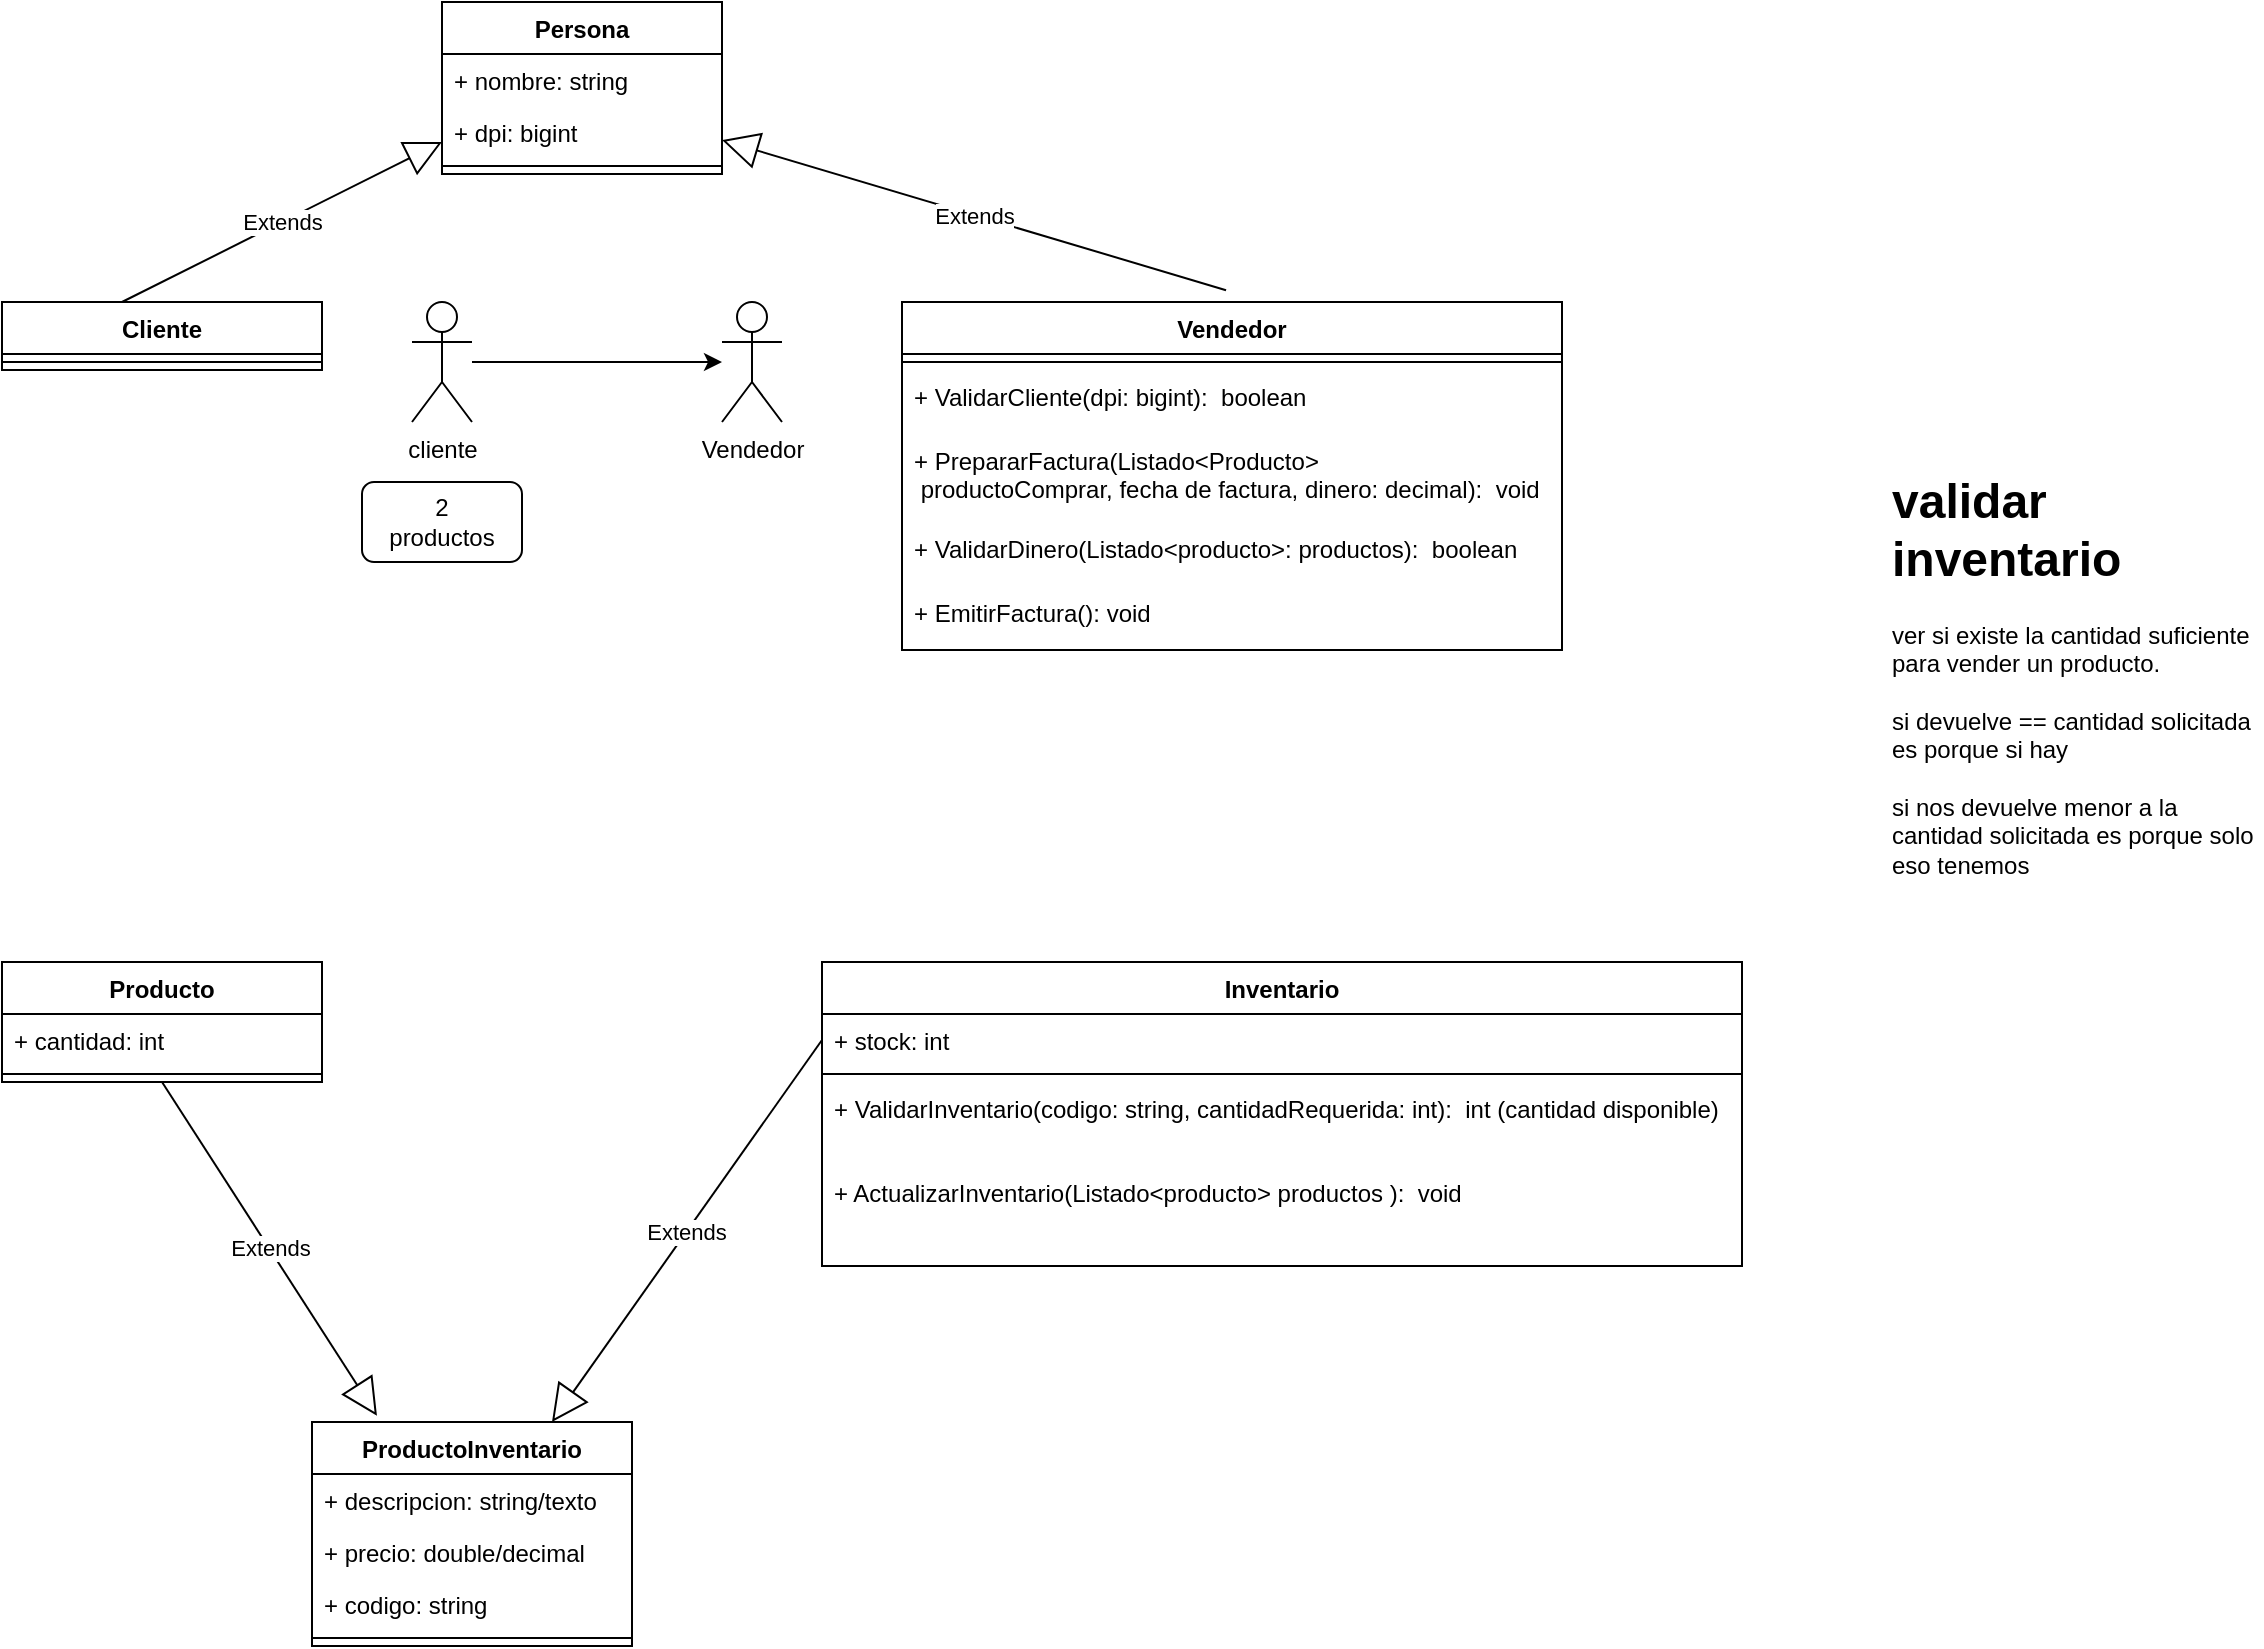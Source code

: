 <mxfile>
    <diagram id="OhZfSO2YT-sUNTKWJ8Mm" name="Page-1">
        <mxGraphModel dx="1155" dy="1749" grid="1" gridSize="10" guides="1" tooltips="1" connect="1" arrows="1" fold="1" page="1" pageScale="1" pageWidth="850" pageHeight="1100" math="0" shadow="0">
            <root>
                <mxCell id="0"/>
                <mxCell id="1" parent="0"/>
                <mxCell id="9" value="Cliente" style="swimlane;fontStyle=1;align=center;verticalAlign=top;childLayout=stackLayout;horizontal=1;startSize=26;horizontalStack=0;resizeParent=1;resizeParentMax=0;resizeLast=0;collapsible=1;marginBottom=0;" vertex="1" parent="1">
                    <mxGeometry x="190" y="70" width="160" height="34" as="geometry"/>
                </mxCell>
                <mxCell id="11" value="" style="line;strokeWidth=1;fillColor=none;align=left;verticalAlign=middle;spacingTop=-1;spacingLeft=3;spacingRight=3;rotatable=0;labelPosition=right;points=[];portConstraint=eastwest;strokeColor=inherit;" vertex="1" parent="9">
                    <mxGeometry y="26" width="160" height="8" as="geometry"/>
                </mxCell>
                <mxCell id="15" value="Vendedor" style="swimlane;fontStyle=1;align=center;verticalAlign=top;childLayout=stackLayout;horizontal=1;startSize=26;horizontalStack=0;resizeParent=1;resizeParentMax=0;resizeLast=0;collapsible=1;marginBottom=0;" vertex="1" parent="1">
                    <mxGeometry x="640" y="70" width="330" height="174" as="geometry"/>
                </mxCell>
                <mxCell id="18" value="" style="line;strokeWidth=1;fillColor=none;align=left;verticalAlign=middle;spacingTop=-1;spacingLeft=3;spacingRight=3;rotatable=0;labelPosition=right;points=[];portConstraint=eastwest;strokeColor=inherit;" vertex="1" parent="15">
                    <mxGeometry y="26" width="330" height="8" as="geometry"/>
                </mxCell>
                <mxCell id="59" value="+ ValidarCliente(dpi: bigint):  boolean" style="text;strokeColor=none;fillColor=none;align=left;verticalAlign=top;spacingLeft=4;spacingRight=4;overflow=hidden;rotatable=0;points=[[0,0.5],[1,0.5]];portConstraint=eastwest;" vertex="1" parent="15">
                    <mxGeometry y="34" width="330" height="32" as="geometry"/>
                </mxCell>
                <mxCell id="60" value="+ PrepararFactura(Listado&lt;Producto&gt;&#10; productoComprar, fecha de factura, dinero: decimal):  void" style="text;strokeColor=none;fillColor=none;align=left;verticalAlign=top;spacingLeft=4;spacingRight=4;overflow=hidden;rotatable=0;points=[[0,0.5],[1,0.5]];portConstraint=eastwest;" vertex="1" parent="15">
                    <mxGeometry y="66" width="330" height="44" as="geometry"/>
                </mxCell>
                <mxCell id="63" value="+ ValidarDinero(Listado&lt;producto&gt;: productos):  boolean" style="text;strokeColor=none;fillColor=none;align=left;verticalAlign=top;spacingLeft=4;spacingRight=4;overflow=hidden;rotatable=0;points=[[0,0.5],[1,0.5]];portConstraint=eastwest;" vertex="1" parent="15">
                    <mxGeometry y="110" width="330" height="32" as="geometry"/>
                </mxCell>
                <mxCell id="64" value="+ EmitirFactura(): void" style="text;strokeColor=none;fillColor=none;align=left;verticalAlign=top;spacingLeft=4;spacingRight=4;overflow=hidden;rotatable=0;points=[[0,0.5],[1,0.5]];portConstraint=eastwest;" vertex="1" parent="15">
                    <mxGeometry y="142" width="330" height="32" as="geometry"/>
                </mxCell>
                <mxCell id="20" value="Persona" style="swimlane;fontStyle=1;align=center;verticalAlign=top;childLayout=stackLayout;horizontal=1;startSize=26;horizontalStack=0;resizeParent=1;resizeParentMax=0;resizeLast=0;collapsible=1;marginBottom=0;" vertex="1" parent="1">
                    <mxGeometry x="410" y="-80" width="140" height="86" as="geometry"/>
                </mxCell>
                <mxCell id="21" value="+ nombre: string" style="text;strokeColor=none;fillColor=none;align=left;verticalAlign=top;spacingLeft=4;spacingRight=4;overflow=hidden;rotatable=0;points=[[0,0.5],[1,0.5]];portConstraint=eastwest;" vertex="1" parent="20">
                    <mxGeometry y="26" width="140" height="26" as="geometry"/>
                </mxCell>
                <mxCell id="22" value="+ dpi: bigint" style="text;strokeColor=none;fillColor=none;align=left;verticalAlign=top;spacingLeft=4;spacingRight=4;overflow=hidden;rotatable=0;points=[[0,0.5],[1,0.5]];portConstraint=eastwest;" vertex="1" parent="20">
                    <mxGeometry y="52" width="140" height="26" as="geometry"/>
                </mxCell>
                <mxCell id="23" value="" style="line;strokeWidth=1;fillColor=none;align=left;verticalAlign=middle;spacingTop=-1;spacingLeft=3;spacingRight=3;rotatable=0;labelPosition=right;points=[];portConstraint=eastwest;strokeColor=inherit;" vertex="1" parent="20">
                    <mxGeometry y="78" width="140" height="8" as="geometry"/>
                </mxCell>
                <mxCell id="26" value="Extends" style="endArrow=block;endSize=16;endFill=0;html=1;entryX=0;entryY=0.692;entryDx=0;entryDy=0;entryPerimeter=0;exitX=0.375;exitY=0;exitDx=0;exitDy=0;exitPerimeter=0;" edge="1" parent="1" source="9" target="22">
                    <mxGeometry width="160" relative="1" as="geometry">
                        <mxPoint x="250" y="50" as="sourcePoint"/>
                        <mxPoint x="410" y="50" as="targetPoint"/>
                    </mxGeometry>
                </mxCell>
                <mxCell id="27" value="Extends" style="endArrow=block;endSize=16;endFill=0;html=1;entryX=1;entryY=0.654;entryDx=0;entryDy=0;entryPerimeter=0;exitX=0.491;exitY=-0.034;exitDx=0;exitDy=0;exitPerimeter=0;" edge="1" parent="1" source="15" target="22">
                    <mxGeometry width="160" relative="1" as="geometry">
                        <mxPoint x="350" y="90" as="sourcePoint"/>
                        <mxPoint x="420" y="-0.008" as="targetPoint"/>
                    </mxGeometry>
                </mxCell>
                <mxCell id="28" value="Producto" style="swimlane;fontStyle=1;align=center;verticalAlign=top;childLayout=stackLayout;horizontal=1;startSize=26;horizontalStack=0;resizeParent=1;resizeParentMax=0;resizeLast=0;collapsible=1;marginBottom=0;" vertex="1" parent="1">
                    <mxGeometry x="190" y="400" width="160" height="60" as="geometry"/>
                </mxCell>
                <mxCell id="34" value="+ cantidad: int" style="text;strokeColor=none;fillColor=none;align=left;verticalAlign=top;spacingLeft=4;spacingRight=4;overflow=hidden;rotatable=0;points=[[0,0.5],[1,0.5]];portConstraint=eastwest;" vertex="1" parent="28">
                    <mxGeometry y="26" width="160" height="26" as="geometry"/>
                </mxCell>
                <mxCell id="30" value="" style="line;strokeWidth=1;fillColor=none;align=left;verticalAlign=middle;spacingTop=-1;spacingLeft=3;spacingRight=3;rotatable=0;labelPosition=right;points=[];portConstraint=eastwest;strokeColor=inherit;" vertex="1" parent="28">
                    <mxGeometry y="52" width="160" height="8" as="geometry"/>
                </mxCell>
                <mxCell id="35" value="Inventario" style="swimlane;fontStyle=1;align=center;verticalAlign=top;childLayout=stackLayout;horizontal=1;startSize=26;horizontalStack=0;resizeParent=1;resizeParentMax=0;resizeLast=0;collapsible=1;marginBottom=0;" vertex="1" parent="1">
                    <mxGeometry x="600" y="400" width="460" height="152" as="geometry"/>
                </mxCell>
                <mxCell id="39" value="+ stock: int" style="text;strokeColor=none;fillColor=none;align=left;verticalAlign=top;spacingLeft=4;spacingRight=4;overflow=hidden;rotatable=0;points=[[0,0.5],[1,0.5]];portConstraint=eastwest;" vertex="1" parent="35">
                    <mxGeometry y="26" width="460" height="26" as="geometry"/>
                </mxCell>
                <mxCell id="40" value="" style="line;strokeWidth=1;fillColor=none;align=left;verticalAlign=middle;spacingTop=-1;spacingLeft=3;spacingRight=3;rotatable=0;labelPosition=right;points=[];portConstraint=eastwest;strokeColor=inherit;" vertex="1" parent="35">
                    <mxGeometry y="52" width="460" height="8" as="geometry"/>
                </mxCell>
                <mxCell id="41" value="+ ValidarInventario(codigo: string, cantidadRequerida: int):  int (cantidad disponible)" style="text;strokeColor=none;fillColor=none;align=left;verticalAlign=top;spacingLeft=4;spacingRight=4;overflow=hidden;rotatable=0;points=[[0,0.5],[1,0.5]];portConstraint=eastwest;" vertex="1" parent="35">
                    <mxGeometry y="60" width="460" height="42" as="geometry"/>
                </mxCell>
                <mxCell id="65" value="+ ActualizarInventario(Listado&lt;producto&gt; productos ):  void" style="text;strokeColor=none;fillColor=none;align=left;verticalAlign=top;spacingLeft=4;spacingRight=4;overflow=hidden;rotatable=0;points=[[0,0.5],[1,0.5]];portConstraint=eastwest;" vertex="1" parent="35">
                    <mxGeometry y="102" width="460" height="50" as="geometry"/>
                </mxCell>
                <mxCell id="44" value="" style="edgeStyle=none;html=1;" edge="1" parent="1" source="42" target="43">
                    <mxGeometry relative="1" as="geometry"/>
                </mxCell>
                <mxCell id="42" value="cliente" style="shape=umlActor;verticalLabelPosition=bottom;verticalAlign=top;html=1;" vertex="1" parent="1">
                    <mxGeometry x="395" y="70" width="30" height="60" as="geometry"/>
                </mxCell>
                <mxCell id="43" value="Vendedor" style="shape=umlActor;verticalLabelPosition=bottom;verticalAlign=top;html=1;" vertex="1" parent="1">
                    <mxGeometry x="550" y="70" width="30" height="60" as="geometry"/>
                </mxCell>
                <mxCell id="47" value="2&lt;br&gt;productos" style="rounded=1;whiteSpace=wrap;html=1;" vertex="1" parent="1">
                    <mxGeometry x="370" y="160" width="80" height="40" as="geometry"/>
                </mxCell>
                <mxCell id="51" value="&lt;h1&gt;&lt;span style=&quot;background-color: initial;&quot;&gt;validar inventario&amp;nbsp;&lt;/span&gt;&lt;br&gt;&lt;/h1&gt;&lt;div&gt;&lt;span style=&quot;background-color: initial;&quot;&gt;ver si existe la cantidad suficiente para vender un producto.&lt;/span&gt;&lt;/div&gt;&lt;div&gt;&lt;span style=&quot;background-color: initial;&quot;&gt;&lt;br&gt;&lt;/span&gt;&lt;/div&gt;&lt;div&gt;si devuelve == cantidad solicitada es porque si hay&lt;/div&gt;&lt;div&gt;&lt;br&gt;&lt;/div&gt;&lt;div&gt;si nos devuelve menor a la cantidad solicitada es porque solo eso tenemos&lt;/div&gt;" style="text;html=1;strokeColor=none;fillColor=none;spacing=5;spacingTop=-20;whiteSpace=wrap;overflow=hidden;rounded=0;" vertex="1" parent="1">
                    <mxGeometry x="1130" y="150" width="190" height="230" as="geometry"/>
                </mxCell>
                <mxCell id="72" value="ProductoInventario" style="swimlane;fontStyle=1;align=center;verticalAlign=top;childLayout=stackLayout;horizontal=1;startSize=26;horizontalStack=0;resizeParent=1;resizeParentMax=0;resizeLast=0;collapsible=1;marginBottom=0;" vertex="1" parent="1">
                    <mxGeometry x="345" y="630" width="160" height="112" as="geometry"/>
                </mxCell>
                <mxCell id="73" value="+ descripcion: string/texto" style="text;strokeColor=none;fillColor=none;align=left;verticalAlign=top;spacingLeft=4;spacingRight=4;overflow=hidden;rotatable=0;points=[[0,0.5],[1,0.5]];portConstraint=eastwest;" vertex="1" parent="72">
                    <mxGeometry y="26" width="160" height="26" as="geometry"/>
                </mxCell>
                <mxCell id="74" value="+ precio: double/decimal" style="text;strokeColor=none;fillColor=none;align=left;verticalAlign=top;spacingLeft=4;spacingRight=4;overflow=hidden;rotatable=0;points=[[0,0.5],[1,0.5]];portConstraint=eastwest;" vertex="1" parent="72">
                    <mxGeometry y="52" width="160" height="26" as="geometry"/>
                </mxCell>
                <mxCell id="75" value="+ codigo: string" style="text;strokeColor=none;fillColor=none;align=left;verticalAlign=top;spacingLeft=4;spacingRight=4;overflow=hidden;rotatable=0;points=[[0,0.5],[1,0.5]];portConstraint=eastwest;" vertex="1" parent="72">
                    <mxGeometry y="78" width="160" height="26" as="geometry"/>
                </mxCell>
                <mxCell id="77" value="" style="line;strokeWidth=1;fillColor=none;align=left;verticalAlign=middle;spacingTop=-1;spacingLeft=3;spacingRight=3;rotatable=0;labelPosition=right;points=[];portConstraint=eastwest;strokeColor=inherit;" vertex="1" parent="72">
                    <mxGeometry y="104" width="160" height="8" as="geometry"/>
                </mxCell>
                <mxCell id="78" value="Extends" style="endArrow=block;endSize=16;endFill=0;html=1;entryX=0.203;entryY=-0.028;entryDx=0;entryDy=0;entryPerimeter=0;exitX=0.5;exitY=1;exitDx=0;exitDy=0;" edge="1" parent="1" source="28" target="72">
                    <mxGeometry width="160" relative="1" as="geometry">
                        <mxPoint x="190" y="660.01" as="sourcePoint"/>
                        <mxPoint x="350" y="580.002" as="targetPoint"/>
                    </mxGeometry>
                </mxCell>
                <mxCell id="79" value="Extends" style="endArrow=block;endSize=16;endFill=0;html=1;entryX=0.75;entryY=0;entryDx=0;entryDy=0;exitX=0;exitY=0.5;exitDx=0;exitDy=0;" edge="1" parent="1" source="39" target="72">
                    <mxGeometry width="160" relative="1" as="geometry">
                        <mxPoint x="505" y="500" as="sourcePoint"/>
                        <mxPoint x="612.48" y="588.864" as="targetPoint"/>
                    </mxGeometry>
                </mxCell>
            </root>
        </mxGraphModel>
    </diagram>
</mxfile>